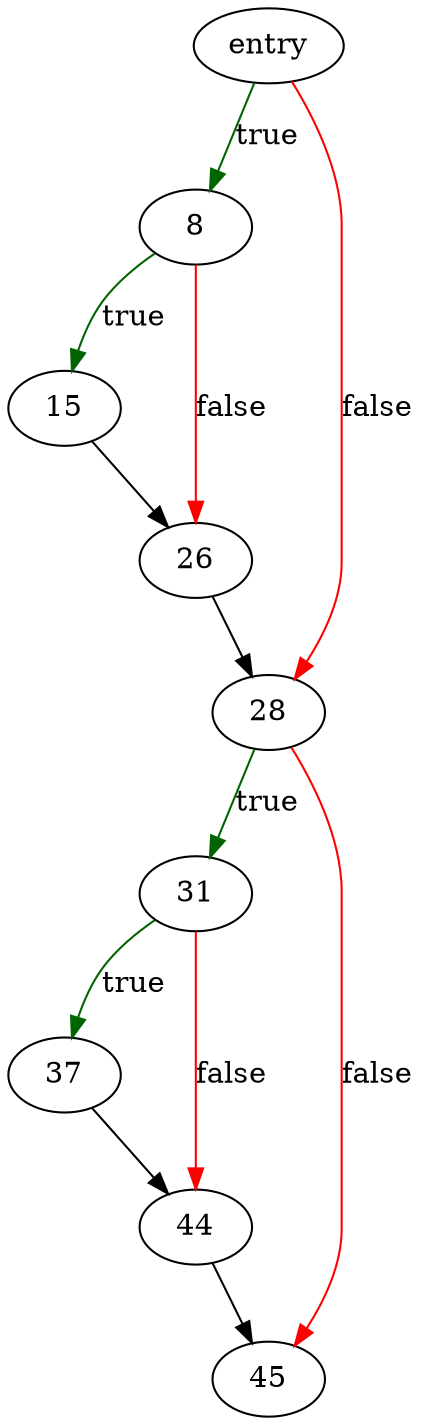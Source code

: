 digraph "pcache1Alloc" {
	// Node definitions.
	1 [label=entry];
	8;
	15;
	26;
	28;
	31;
	37;
	44;
	45;

	// Edge definitions.
	1 -> 8 [
		color=darkgreen
		label=true
	];
	1 -> 28 [
		color=red
		label=false
	];
	8 -> 15 [
		color=darkgreen
		label=true
	];
	8 -> 26 [
		color=red
		label=false
	];
	15 -> 26;
	26 -> 28;
	28 -> 31 [
		color=darkgreen
		label=true
	];
	28 -> 45 [
		color=red
		label=false
	];
	31 -> 37 [
		color=darkgreen
		label=true
	];
	31 -> 44 [
		color=red
		label=false
	];
	37 -> 44;
	44 -> 45;
}